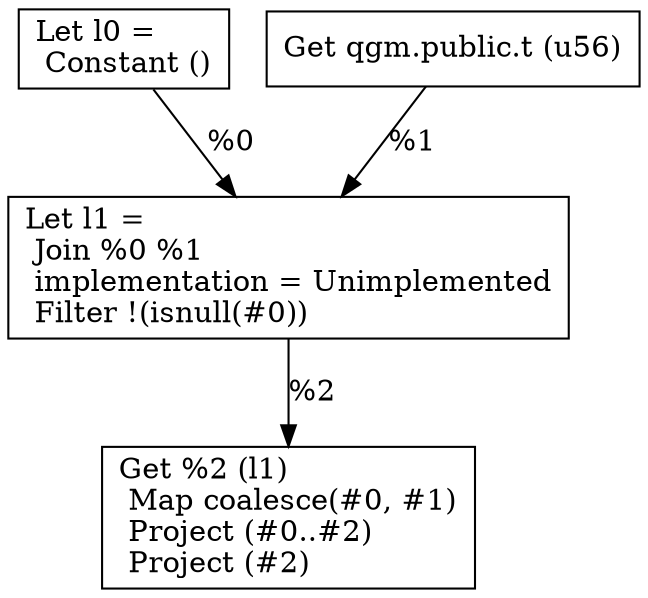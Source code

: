 digraph G {
    node0 [shape = record, label="Let l0 =\l Constant ()\l"]
    node1 [shape = record, label=" Get qgm.public.t (u56)\l"]
    node2 [shape = record, label="Let l1 =\l Join %0 %1\l  implementation = Unimplemented\l Filter !(isnull(#0))\l"]
    node3 [shape = record, label=" Get %2 (l1)\l Map coalesce(#0, #1)\l Project (#0..#2)\l Project (#2)\l"]
    node0 -> node2 [label = "%0\l"]
    node2 -> node3 [label = "%2\l"]
    node1 -> node2 [label = "%1\l"]
}
